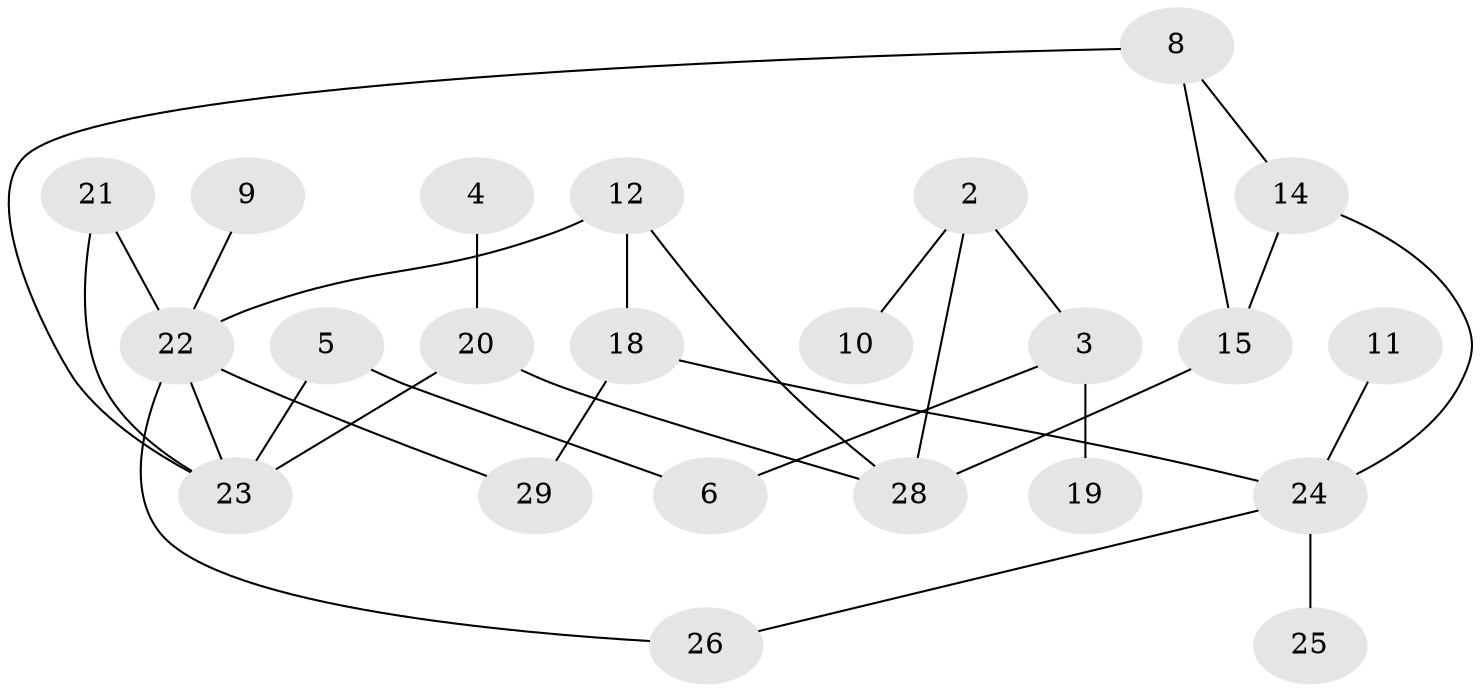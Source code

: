 // original degree distribution, {5: 0.017241379310344827, 2: 0.27586206896551724, 1: 0.3103448275862069, 3: 0.15517241379310345, 4: 0.1724137931034483, 0: 0.06896551724137931}
// Generated by graph-tools (version 1.1) at 2025/25/03/09/25 03:25:14]
// undirected, 23 vertices, 30 edges
graph export_dot {
graph [start="1"]
  node [color=gray90,style=filled];
  2;
  3;
  4;
  5;
  6;
  8;
  9;
  10;
  11;
  12;
  14;
  15;
  18;
  19;
  20;
  21;
  22;
  23;
  24;
  25;
  26;
  28;
  29;
  2 -- 3 [weight=1.0];
  2 -- 10 [weight=1.0];
  2 -- 28 [weight=1.0];
  3 -- 6 [weight=1.0];
  3 -- 19 [weight=1.0];
  4 -- 20 [weight=1.0];
  5 -- 6 [weight=1.0];
  5 -- 23 [weight=1.0];
  8 -- 14 [weight=1.0];
  8 -- 15 [weight=1.0];
  8 -- 23 [weight=1.0];
  9 -- 22 [weight=1.0];
  11 -- 24 [weight=1.0];
  12 -- 18 [weight=1.0];
  12 -- 22 [weight=1.0];
  12 -- 28 [weight=1.0];
  14 -- 15 [weight=1.0];
  14 -- 24 [weight=1.0];
  15 -- 28 [weight=1.0];
  18 -- 24 [weight=1.0];
  18 -- 29 [weight=1.0];
  20 -- 23 [weight=1.0];
  20 -- 28 [weight=1.0];
  21 -- 22 [weight=1.0];
  21 -- 23 [weight=1.0];
  22 -- 23 [weight=2.0];
  22 -- 26 [weight=1.0];
  22 -- 29 [weight=1.0];
  24 -- 25 [weight=1.0];
  24 -- 26 [weight=1.0];
}
